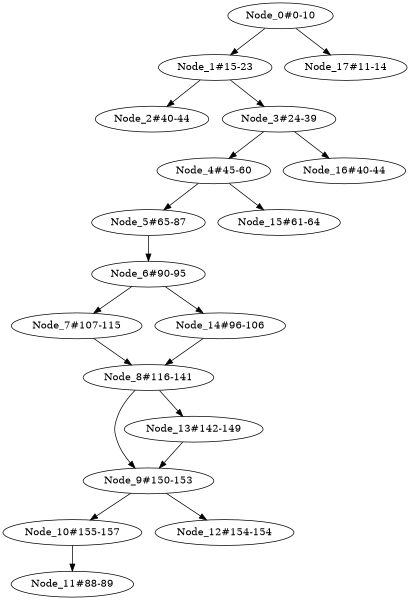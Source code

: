 digraph G { 
size = "4,4";
Node_0[label = "Node_0#0-10"]
Node_1[label = "Node_1#15-23"]
	Node_0 -> Node_1;
Node_2[label = "Node_2#40-44"]
	Node_1 -> Node_2;
Node_3[label = "Node_3#24-39"]
	Node_1 -> Node_3;
Node_4[label = "Node_4#45-60"]
	Node_3 -> Node_4;
Node_5[label = "Node_5#65-87"]
	Node_4 -> Node_5;
Node_6[label = "Node_6#90-95"]
	Node_5 -> Node_6;
Node_7[label = "Node_7#107-115"]
	Node_6 -> Node_7;
Node_8[label = "Node_8#116-141"]
	Node_7 -> Node_8;
	Node_14 -> Node_8;
Node_9[label = "Node_9#150-153"]
	Node_8 -> Node_9;
	Node_13 -> Node_9;
Node_10[label = "Node_10#155-157"]
	Node_9 -> Node_10;
Node_11[label = "Node_11#88-89"]
	Node_10 -> Node_11;
Node_12[label = "Node_12#154-154"]
	Node_9 -> Node_12;
Node_13[label = "Node_13#142-149"]
	Node_8 -> Node_13;
Node_14[label = "Node_14#96-106"]
	Node_6 -> Node_14;
Node_15[label = "Node_15#61-64"]
	Node_4 -> Node_15;
Node_16[label = "Node_16#40-44"]
	Node_3 -> Node_16;
Node_17[label = "Node_17#11-14"]
	Node_0 -> Node_17;
}